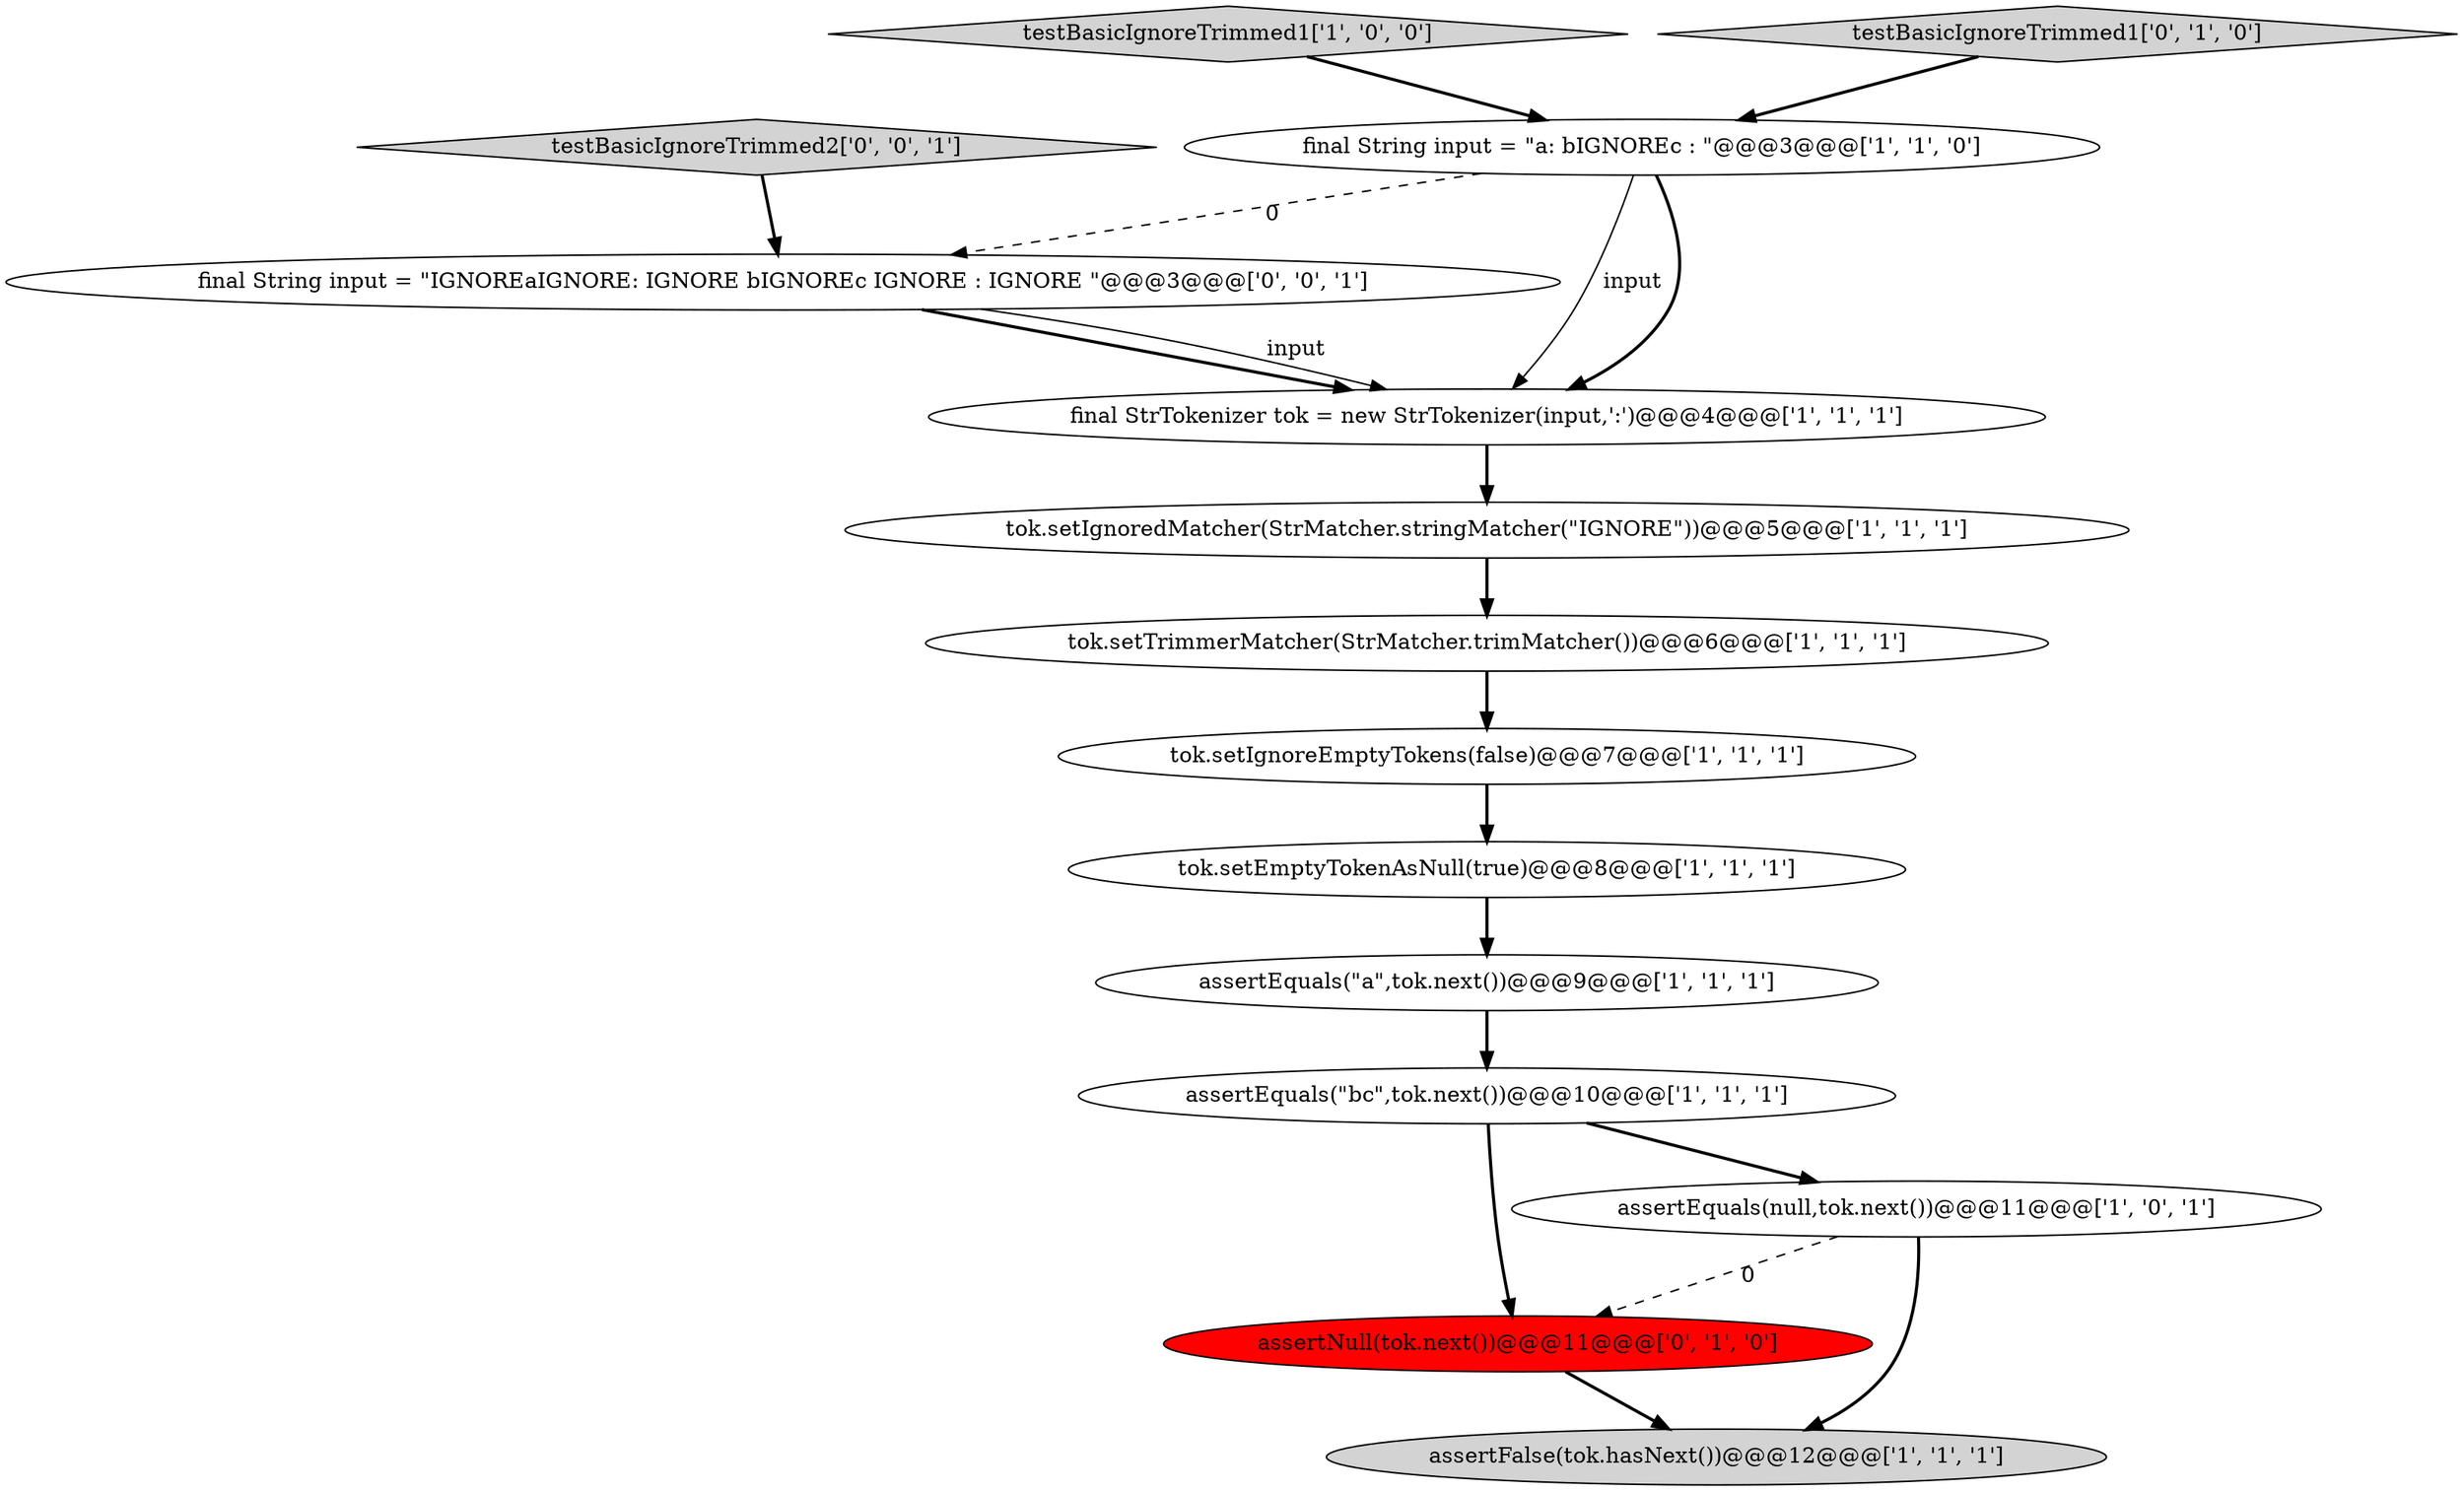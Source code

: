 digraph {
1 [style = filled, label = "tok.setIgnoreEmptyTokens(false)@@@7@@@['1', '1', '1']", fillcolor = white, shape = ellipse image = "AAA0AAABBB1BBB"];
2 [style = filled, label = "tok.setEmptyTokenAsNull(true)@@@8@@@['1', '1', '1']", fillcolor = white, shape = ellipse image = "AAA0AAABBB1BBB"];
9 [style = filled, label = "final String input = \"a: bIGNOREc : \"@@@3@@@['1', '1', '0']", fillcolor = white, shape = ellipse image = "AAA0AAABBB1BBB"];
11 [style = filled, label = "assertNull(tok.next())@@@11@@@['0', '1', '0']", fillcolor = red, shape = ellipse image = "AAA1AAABBB2BBB"];
4 [style = filled, label = "assertEquals(\"bc\",tok.next())@@@10@@@['1', '1', '1']", fillcolor = white, shape = ellipse image = "AAA0AAABBB1BBB"];
0 [style = filled, label = "tok.setTrimmerMatcher(StrMatcher.trimMatcher())@@@6@@@['1', '1', '1']", fillcolor = white, shape = ellipse image = "AAA0AAABBB1BBB"];
6 [style = filled, label = "tok.setIgnoredMatcher(StrMatcher.stringMatcher(\"IGNORE\"))@@@5@@@['1', '1', '1']", fillcolor = white, shape = ellipse image = "AAA0AAABBB1BBB"];
5 [style = filled, label = "assertEquals(null,tok.next())@@@11@@@['1', '0', '1']", fillcolor = white, shape = ellipse image = "AAA0AAABBB1BBB"];
7 [style = filled, label = "assertEquals(\"a\",tok.next())@@@9@@@['1', '1', '1']", fillcolor = white, shape = ellipse image = "AAA0AAABBB1BBB"];
10 [style = filled, label = "testBasicIgnoreTrimmed1['1', '0', '0']", fillcolor = lightgray, shape = diamond image = "AAA0AAABBB1BBB"];
14 [style = filled, label = "final String input = \"IGNOREaIGNORE: IGNORE bIGNOREc IGNORE : IGNORE \"@@@3@@@['0', '0', '1']", fillcolor = white, shape = ellipse image = "AAA0AAABBB3BBB"];
3 [style = filled, label = "assertFalse(tok.hasNext())@@@12@@@['1', '1', '1']", fillcolor = lightgray, shape = ellipse image = "AAA0AAABBB1BBB"];
13 [style = filled, label = "testBasicIgnoreTrimmed2['0', '0', '1']", fillcolor = lightgray, shape = diamond image = "AAA0AAABBB3BBB"];
12 [style = filled, label = "testBasicIgnoreTrimmed1['0', '1', '0']", fillcolor = lightgray, shape = diamond image = "AAA0AAABBB2BBB"];
8 [style = filled, label = "final StrTokenizer tok = new StrTokenizer(input,':')@@@4@@@['1', '1', '1']", fillcolor = white, shape = ellipse image = "AAA0AAABBB1BBB"];
5->3 [style = bold, label=""];
9->14 [style = dashed, label="0"];
1->2 [style = bold, label=""];
9->8 [style = solid, label="input"];
8->6 [style = bold, label=""];
6->0 [style = bold, label=""];
2->7 [style = bold, label=""];
7->4 [style = bold, label=""];
10->9 [style = bold, label=""];
14->8 [style = bold, label=""];
4->11 [style = bold, label=""];
14->8 [style = solid, label="input"];
9->8 [style = bold, label=""];
11->3 [style = bold, label=""];
12->9 [style = bold, label=""];
4->5 [style = bold, label=""];
0->1 [style = bold, label=""];
13->14 [style = bold, label=""];
5->11 [style = dashed, label="0"];
}
